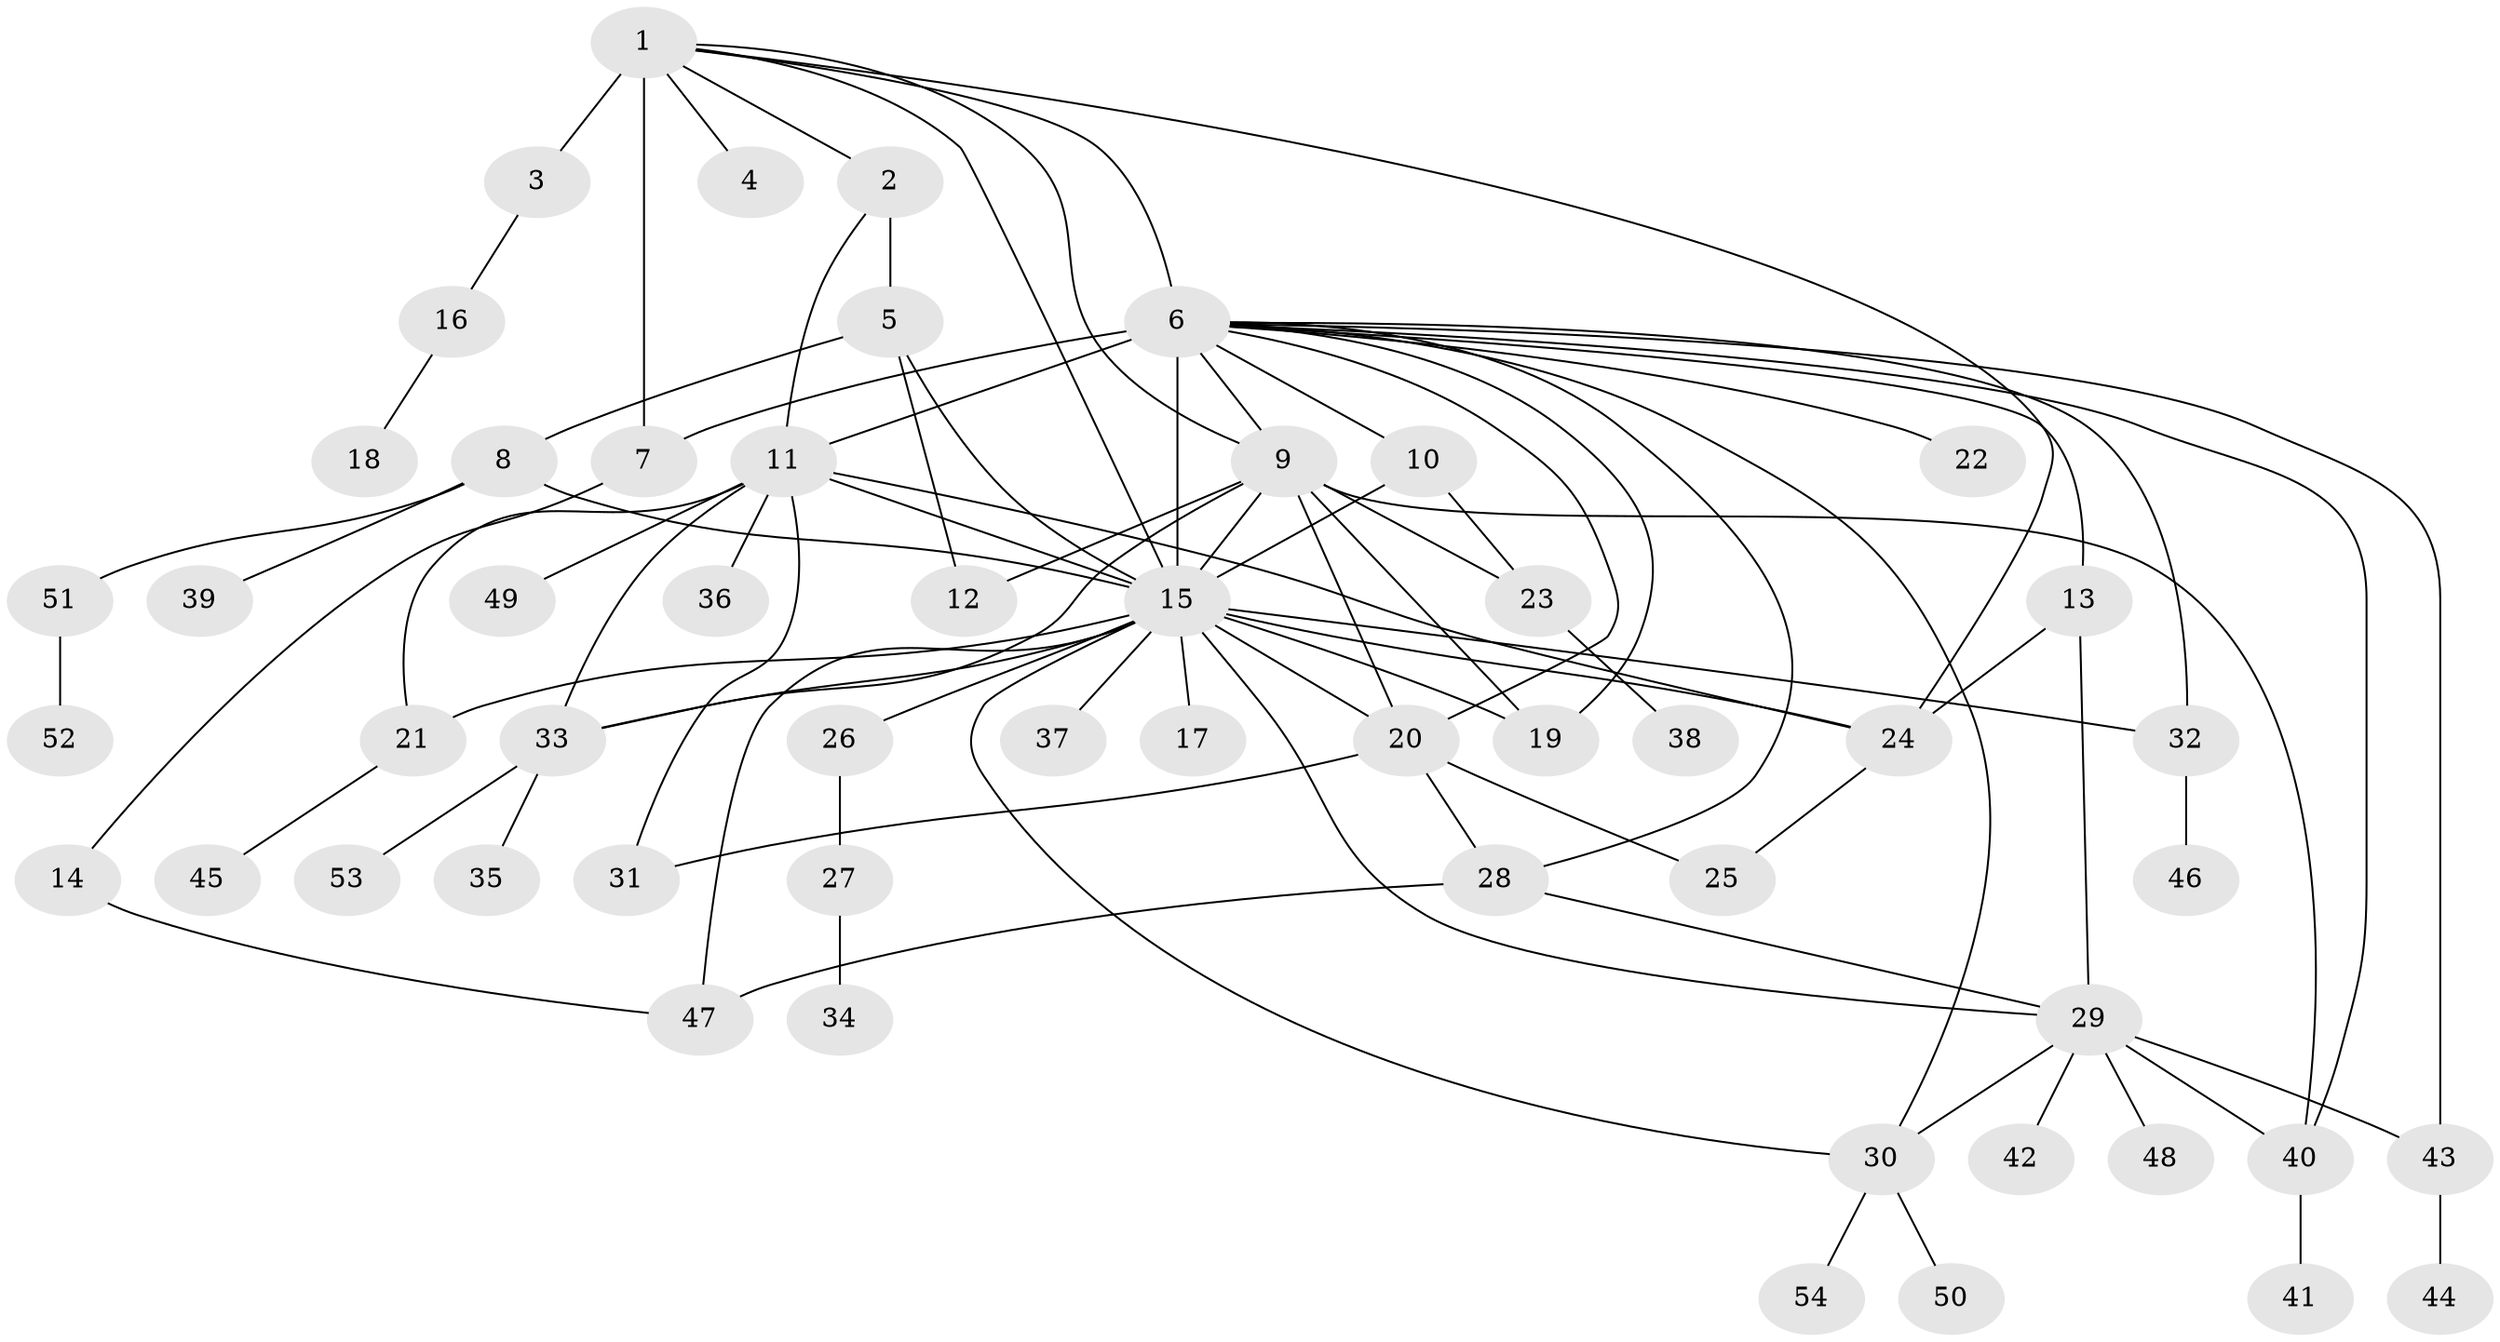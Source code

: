 // original degree distribution, {15: 0.015151515151515152, 4: 0.045454545454545456, 2: 0.24242424242424243, 5: 0.03787878787878788, 38: 0.007575757575757576, 3: 0.08333333333333333, 11: 0.007575757575757576, 1: 0.5151515151515151, 8: 0.007575757575757576, 7: 0.022727272727272728, 10: 0.007575757575757576, 6: 0.007575757575757576}
// Generated by graph-tools (version 1.1) at 2025/50/03/04/25 22:50:41]
// undirected, 54 vertices, 87 edges
graph export_dot {
  node [color=gray90,style=filled];
  1;
  2;
  3;
  4;
  5;
  6;
  7;
  8;
  9;
  10;
  11;
  12;
  13;
  14;
  15;
  16;
  17;
  18;
  19;
  20;
  21;
  22;
  23;
  24;
  25;
  26;
  27;
  28;
  29;
  30;
  31;
  32;
  33;
  34;
  35;
  36;
  37;
  38;
  39;
  40;
  41;
  42;
  43;
  44;
  45;
  46;
  47;
  48;
  49;
  50;
  51;
  52;
  53;
  54;
  1 -- 2 [weight=1.0];
  1 -- 3 [weight=6.0];
  1 -- 4 [weight=1.0];
  1 -- 6 [weight=1.0];
  1 -- 7 [weight=1.0];
  1 -- 9 [weight=1.0];
  1 -- 15 [weight=1.0];
  1 -- 24 [weight=1.0];
  2 -- 5 [weight=1.0];
  2 -- 11 [weight=1.0];
  3 -- 16 [weight=1.0];
  5 -- 8 [weight=1.0];
  5 -- 12 [weight=1.0];
  5 -- 15 [weight=1.0];
  6 -- 7 [weight=1.0];
  6 -- 9 [weight=1.0];
  6 -- 10 [weight=1.0];
  6 -- 11 [weight=1.0];
  6 -- 13 [weight=1.0];
  6 -- 15 [weight=21.0];
  6 -- 19 [weight=1.0];
  6 -- 20 [weight=1.0];
  6 -- 22 [weight=1.0];
  6 -- 28 [weight=1.0];
  6 -- 30 [weight=1.0];
  6 -- 32 [weight=1.0];
  6 -- 40 [weight=1.0];
  6 -- 43 [weight=1.0];
  7 -- 14 [weight=1.0];
  8 -- 15 [weight=1.0];
  8 -- 39 [weight=1.0];
  8 -- 51 [weight=1.0];
  9 -- 12 [weight=5.0];
  9 -- 15 [weight=1.0];
  9 -- 19 [weight=1.0];
  9 -- 20 [weight=1.0];
  9 -- 23 [weight=1.0];
  9 -- 33 [weight=1.0];
  9 -- 40 [weight=1.0];
  10 -- 15 [weight=1.0];
  10 -- 23 [weight=1.0];
  11 -- 15 [weight=1.0];
  11 -- 21 [weight=1.0];
  11 -- 24 [weight=1.0];
  11 -- 31 [weight=1.0];
  11 -- 33 [weight=1.0];
  11 -- 36 [weight=2.0];
  11 -- 49 [weight=1.0];
  13 -- 24 [weight=1.0];
  13 -- 29 [weight=1.0];
  14 -- 47 [weight=1.0];
  15 -- 17 [weight=1.0];
  15 -- 19 [weight=1.0];
  15 -- 20 [weight=1.0];
  15 -- 21 [weight=1.0];
  15 -- 24 [weight=1.0];
  15 -- 26 [weight=1.0];
  15 -- 29 [weight=1.0];
  15 -- 30 [weight=1.0];
  15 -- 32 [weight=1.0];
  15 -- 33 [weight=1.0];
  15 -- 37 [weight=1.0];
  15 -- 47 [weight=1.0];
  16 -- 18 [weight=1.0];
  20 -- 25 [weight=1.0];
  20 -- 28 [weight=1.0];
  20 -- 31 [weight=1.0];
  21 -- 45 [weight=1.0];
  23 -- 38 [weight=4.0];
  24 -- 25 [weight=1.0];
  26 -- 27 [weight=1.0];
  27 -- 34 [weight=1.0];
  28 -- 29 [weight=1.0];
  28 -- 47 [weight=1.0];
  29 -- 30 [weight=1.0];
  29 -- 40 [weight=1.0];
  29 -- 42 [weight=2.0];
  29 -- 43 [weight=1.0];
  29 -- 48 [weight=1.0];
  30 -- 50 [weight=1.0];
  30 -- 54 [weight=1.0];
  32 -- 46 [weight=1.0];
  33 -- 35 [weight=1.0];
  33 -- 53 [weight=1.0];
  40 -- 41 [weight=1.0];
  43 -- 44 [weight=1.0];
  51 -- 52 [weight=1.0];
}
